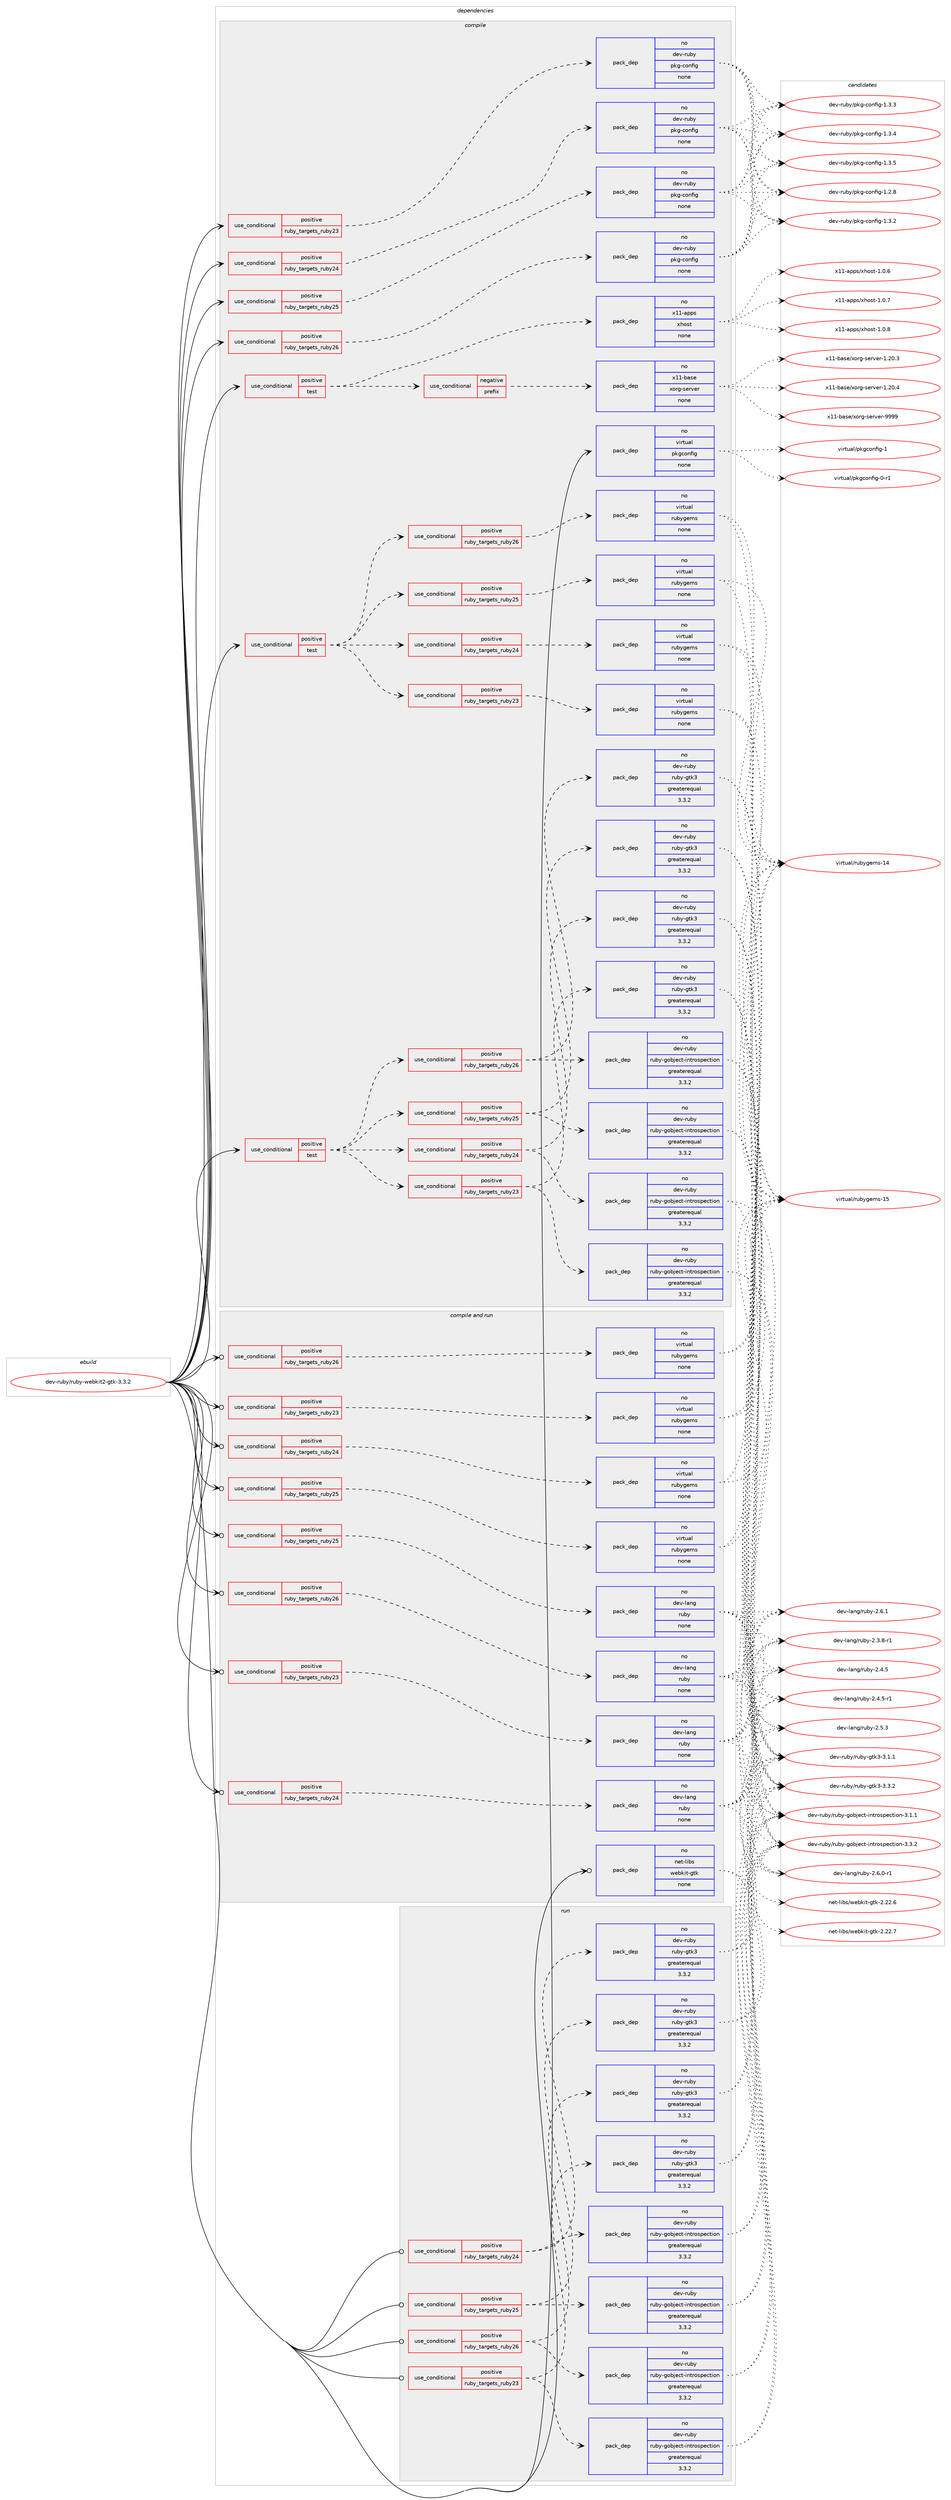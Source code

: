 digraph prolog {

# *************
# Graph options
# *************

newrank=true;
concentrate=true;
compound=true;
graph [rankdir=LR,fontname=Helvetica,fontsize=10,ranksep=1.5];#, ranksep=2.5, nodesep=0.2];
edge  [arrowhead=vee];
node  [fontname=Helvetica,fontsize=10];

# **********
# The ebuild
# **********

subgraph cluster_leftcol {
color=gray;
rank=same;
label=<<i>ebuild</i>>;
id [label="dev-ruby/ruby-webkit2-gtk-3.3.2", color=red, width=4, href="../dev-ruby/ruby-webkit2-gtk-3.3.2.svg"];
}

# ****************
# The dependencies
# ****************

subgraph cluster_midcol {
color=gray;
label=<<i>dependencies</i>>;
subgraph cluster_compile {
fillcolor="#eeeeee";
style=filled;
label=<<i>compile</i>>;
subgraph cond416290 {
dependency1525592 [label=<<TABLE BORDER="0" CELLBORDER="1" CELLSPACING="0" CELLPADDING="4"><TR><TD ROWSPAN="3" CELLPADDING="10">use_conditional</TD></TR><TR><TD>positive</TD></TR><TR><TD>ruby_targets_ruby23</TD></TR></TABLE>>, shape=none, color=red];
subgraph pack1085796 {
dependency1525593 [label=<<TABLE BORDER="0" CELLBORDER="1" CELLSPACING="0" CELLPADDING="4" WIDTH="220"><TR><TD ROWSPAN="6" CELLPADDING="30">pack_dep</TD></TR><TR><TD WIDTH="110">no</TD></TR><TR><TD>dev-ruby</TD></TR><TR><TD>pkg-config</TD></TR><TR><TD>none</TD></TR><TR><TD></TD></TR></TABLE>>, shape=none, color=blue];
}
dependency1525592:e -> dependency1525593:w [weight=20,style="dashed",arrowhead="vee"];
}
id:e -> dependency1525592:w [weight=20,style="solid",arrowhead="vee"];
subgraph cond416291 {
dependency1525594 [label=<<TABLE BORDER="0" CELLBORDER="1" CELLSPACING="0" CELLPADDING="4"><TR><TD ROWSPAN="3" CELLPADDING="10">use_conditional</TD></TR><TR><TD>positive</TD></TR><TR><TD>ruby_targets_ruby24</TD></TR></TABLE>>, shape=none, color=red];
subgraph pack1085797 {
dependency1525595 [label=<<TABLE BORDER="0" CELLBORDER="1" CELLSPACING="0" CELLPADDING="4" WIDTH="220"><TR><TD ROWSPAN="6" CELLPADDING="30">pack_dep</TD></TR><TR><TD WIDTH="110">no</TD></TR><TR><TD>dev-ruby</TD></TR><TR><TD>pkg-config</TD></TR><TR><TD>none</TD></TR><TR><TD></TD></TR></TABLE>>, shape=none, color=blue];
}
dependency1525594:e -> dependency1525595:w [weight=20,style="dashed",arrowhead="vee"];
}
id:e -> dependency1525594:w [weight=20,style="solid",arrowhead="vee"];
subgraph cond416292 {
dependency1525596 [label=<<TABLE BORDER="0" CELLBORDER="1" CELLSPACING="0" CELLPADDING="4"><TR><TD ROWSPAN="3" CELLPADDING="10">use_conditional</TD></TR><TR><TD>positive</TD></TR><TR><TD>ruby_targets_ruby25</TD></TR></TABLE>>, shape=none, color=red];
subgraph pack1085798 {
dependency1525597 [label=<<TABLE BORDER="0" CELLBORDER="1" CELLSPACING="0" CELLPADDING="4" WIDTH="220"><TR><TD ROWSPAN="6" CELLPADDING="30">pack_dep</TD></TR><TR><TD WIDTH="110">no</TD></TR><TR><TD>dev-ruby</TD></TR><TR><TD>pkg-config</TD></TR><TR><TD>none</TD></TR><TR><TD></TD></TR></TABLE>>, shape=none, color=blue];
}
dependency1525596:e -> dependency1525597:w [weight=20,style="dashed",arrowhead="vee"];
}
id:e -> dependency1525596:w [weight=20,style="solid",arrowhead="vee"];
subgraph cond416293 {
dependency1525598 [label=<<TABLE BORDER="0" CELLBORDER="1" CELLSPACING="0" CELLPADDING="4"><TR><TD ROWSPAN="3" CELLPADDING="10">use_conditional</TD></TR><TR><TD>positive</TD></TR><TR><TD>ruby_targets_ruby26</TD></TR></TABLE>>, shape=none, color=red];
subgraph pack1085799 {
dependency1525599 [label=<<TABLE BORDER="0" CELLBORDER="1" CELLSPACING="0" CELLPADDING="4" WIDTH="220"><TR><TD ROWSPAN="6" CELLPADDING="30">pack_dep</TD></TR><TR><TD WIDTH="110">no</TD></TR><TR><TD>dev-ruby</TD></TR><TR><TD>pkg-config</TD></TR><TR><TD>none</TD></TR><TR><TD></TD></TR></TABLE>>, shape=none, color=blue];
}
dependency1525598:e -> dependency1525599:w [weight=20,style="dashed",arrowhead="vee"];
}
id:e -> dependency1525598:w [weight=20,style="solid",arrowhead="vee"];
subgraph cond416294 {
dependency1525600 [label=<<TABLE BORDER="0" CELLBORDER="1" CELLSPACING="0" CELLPADDING="4"><TR><TD ROWSPAN="3" CELLPADDING="10">use_conditional</TD></TR><TR><TD>positive</TD></TR><TR><TD>test</TD></TR></TABLE>>, shape=none, color=red];
subgraph cond416295 {
dependency1525601 [label=<<TABLE BORDER="0" CELLBORDER="1" CELLSPACING="0" CELLPADDING="4"><TR><TD ROWSPAN="3" CELLPADDING="10">use_conditional</TD></TR><TR><TD>negative</TD></TR><TR><TD>prefix</TD></TR></TABLE>>, shape=none, color=red];
subgraph pack1085800 {
dependency1525602 [label=<<TABLE BORDER="0" CELLBORDER="1" CELLSPACING="0" CELLPADDING="4" WIDTH="220"><TR><TD ROWSPAN="6" CELLPADDING="30">pack_dep</TD></TR><TR><TD WIDTH="110">no</TD></TR><TR><TD>x11-base</TD></TR><TR><TD>xorg-server</TD></TR><TR><TD>none</TD></TR><TR><TD></TD></TR></TABLE>>, shape=none, color=blue];
}
dependency1525601:e -> dependency1525602:w [weight=20,style="dashed",arrowhead="vee"];
}
dependency1525600:e -> dependency1525601:w [weight=20,style="dashed",arrowhead="vee"];
subgraph pack1085801 {
dependency1525603 [label=<<TABLE BORDER="0" CELLBORDER="1" CELLSPACING="0" CELLPADDING="4" WIDTH="220"><TR><TD ROWSPAN="6" CELLPADDING="30">pack_dep</TD></TR><TR><TD WIDTH="110">no</TD></TR><TR><TD>x11-apps</TD></TR><TR><TD>xhost</TD></TR><TR><TD>none</TD></TR><TR><TD></TD></TR></TABLE>>, shape=none, color=blue];
}
dependency1525600:e -> dependency1525603:w [weight=20,style="dashed",arrowhead="vee"];
}
id:e -> dependency1525600:w [weight=20,style="solid",arrowhead="vee"];
subgraph cond416296 {
dependency1525604 [label=<<TABLE BORDER="0" CELLBORDER="1" CELLSPACING="0" CELLPADDING="4"><TR><TD ROWSPAN="3" CELLPADDING="10">use_conditional</TD></TR><TR><TD>positive</TD></TR><TR><TD>test</TD></TR></TABLE>>, shape=none, color=red];
subgraph cond416297 {
dependency1525605 [label=<<TABLE BORDER="0" CELLBORDER="1" CELLSPACING="0" CELLPADDING="4"><TR><TD ROWSPAN="3" CELLPADDING="10">use_conditional</TD></TR><TR><TD>positive</TD></TR><TR><TD>ruby_targets_ruby23</TD></TR></TABLE>>, shape=none, color=red];
subgraph pack1085802 {
dependency1525606 [label=<<TABLE BORDER="0" CELLBORDER="1" CELLSPACING="0" CELLPADDING="4" WIDTH="220"><TR><TD ROWSPAN="6" CELLPADDING="30">pack_dep</TD></TR><TR><TD WIDTH="110">no</TD></TR><TR><TD>dev-ruby</TD></TR><TR><TD>ruby-gobject-introspection</TD></TR><TR><TD>greaterequal</TD></TR><TR><TD>3.3.2</TD></TR></TABLE>>, shape=none, color=blue];
}
dependency1525605:e -> dependency1525606:w [weight=20,style="dashed",arrowhead="vee"];
subgraph pack1085803 {
dependency1525607 [label=<<TABLE BORDER="0" CELLBORDER="1" CELLSPACING="0" CELLPADDING="4" WIDTH="220"><TR><TD ROWSPAN="6" CELLPADDING="30">pack_dep</TD></TR><TR><TD WIDTH="110">no</TD></TR><TR><TD>dev-ruby</TD></TR><TR><TD>ruby-gtk3</TD></TR><TR><TD>greaterequal</TD></TR><TR><TD>3.3.2</TD></TR></TABLE>>, shape=none, color=blue];
}
dependency1525605:e -> dependency1525607:w [weight=20,style="dashed",arrowhead="vee"];
}
dependency1525604:e -> dependency1525605:w [weight=20,style="dashed",arrowhead="vee"];
subgraph cond416298 {
dependency1525608 [label=<<TABLE BORDER="0" CELLBORDER="1" CELLSPACING="0" CELLPADDING="4"><TR><TD ROWSPAN="3" CELLPADDING="10">use_conditional</TD></TR><TR><TD>positive</TD></TR><TR><TD>ruby_targets_ruby24</TD></TR></TABLE>>, shape=none, color=red];
subgraph pack1085804 {
dependency1525609 [label=<<TABLE BORDER="0" CELLBORDER="1" CELLSPACING="0" CELLPADDING="4" WIDTH="220"><TR><TD ROWSPAN="6" CELLPADDING="30">pack_dep</TD></TR><TR><TD WIDTH="110">no</TD></TR><TR><TD>dev-ruby</TD></TR><TR><TD>ruby-gobject-introspection</TD></TR><TR><TD>greaterequal</TD></TR><TR><TD>3.3.2</TD></TR></TABLE>>, shape=none, color=blue];
}
dependency1525608:e -> dependency1525609:w [weight=20,style="dashed",arrowhead="vee"];
subgraph pack1085805 {
dependency1525610 [label=<<TABLE BORDER="0" CELLBORDER="1" CELLSPACING="0" CELLPADDING="4" WIDTH="220"><TR><TD ROWSPAN="6" CELLPADDING="30">pack_dep</TD></TR><TR><TD WIDTH="110">no</TD></TR><TR><TD>dev-ruby</TD></TR><TR><TD>ruby-gtk3</TD></TR><TR><TD>greaterequal</TD></TR><TR><TD>3.3.2</TD></TR></TABLE>>, shape=none, color=blue];
}
dependency1525608:e -> dependency1525610:w [weight=20,style="dashed",arrowhead="vee"];
}
dependency1525604:e -> dependency1525608:w [weight=20,style="dashed",arrowhead="vee"];
subgraph cond416299 {
dependency1525611 [label=<<TABLE BORDER="0" CELLBORDER="1" CELLSPACING="0" CELLPADDING="4"><TR><TD ROWSPAN="3" CELLPADDING="10">use_conditional</TD></TR><TR><TD>positive</TD></TR><TR><TD>ruby_targets_ruby25</TD></TR></TABLE>>, shape=none, color=red];
subgraph pack1085806 {
dependency1525612 [label=<<TABLE BORDER="0" CELLBORDER="1" CELLSPACING="0" CELLPADDING="4" WIDTH="220"><TR><TD ROWSPAN="6" CELLPADDING="30">pack_dep</TD></TR><TR><TD WIDTH="110">no</TD></TR><TR><TD>dev-ruby</TD></TR><TR><TD>ruby-gobject-introspection</TD></TR><TR><TD>greaterequal</TD></TR><TR><TD>3.3.2</TD></TR></TABLE>>, shape=none, color=blue];
}
dependency1525611:e -> dependency1525612:w [weight=20,style="dashed",arrowhead="vee"];
subgraph pack1085807 {
dependency1525613 [label=<<TABLE BORDER="0" CELLBORDER="1" CELLSPACING="0" CELLPADDING="4" WIDTH="220"><TR><TD ROWSPAN="6" CELLPADDING="30">pack_dep</TD></TR><TR><TD WIDTH="110">no</TD></TR><TR><TD>dev-ruby</TD></TR><TR><TD>ruby-gtk3</TD></TR><TR><TD>greaterequal</TD></TR><TR><TD>3.3.2</TD></TR></TABLE>>, shape=none, color=blue];
}
dependency1525611:e -> dependency1525613:w [weight=20,style="dashed",arrowhead="vee"];
}
dependency1525604:e -> dependency1525611:w [weight=20,style="dashed",arrowhead="vee"];
subgraph cond416300 {
dependency1525614 [label=<<TABLE BORDER="0" CELLBORDER="1" CELLSPACING="0" CELLPADDING="4"><TR><TD ROWSPAN="3" CELLPADDING="10">use_conditional</TD></TR><TR><TD>positive</TD></TR><TR><TD>ruby_targets_ruby26</TD></TR></TABLE>>, shape=none, color=red];
subgraph pack1085808 {
dependency1525615 [label=<<TABLE BORDER="0" CELLBORDER="1" CELLSPACING="0" CELLPADDING="4" WIDTH="220"><TR><TD ROWSPAN="6" CELLPADDING="30">pack_dep</TD></TR><TR><TD WIDTH="110">no</TD></TR><TR><TD>dev-ruby</TD></TR><TR><TD>ruby-gobject-introspection</TD></TR><TR><TD>greaterequal</TD></TR><TR><TD>3.3.2</TD></TR></TABLE>>, shape=none, color=blue];
}
dependency1525614:e -> dependency1525615:w [weight=20,style="dashed",arrowhead="vee"];
subgraph pack1085809 {
dependency1525616 [label=<<TABLE BORDER="0" CELLBORDER="1" CELLSPACING="0" CELLPADDING="4" WIDTH="220"><TR><TD ROWSPAN="6" CELLPADDING="30">pack_dep</TD></TR><TR><TD WIDTH="110">no</TD></TR><TR><TD>dev-ruby</TD></TR><TR><TD>ruby-gtk3</TD></TR><TR><TD>greaterequal</TD></TR><TR><TD>3.3.2</TD></TR></TABLE>>, shape=none, color=blue];
}
dependency1525614:e -> dependency1525616:w [weight=20,style="dashed",arrowhead="vee"];
}
dependency1525604:e -> dependency1525614:w [weight=20,style="dashed",arrowhead="vee"];
}
id:e -> dependency1525604:w [weight=20,style="solid",arrowhead="vee"];
subgraph cond416301 {
dependency1525617 [label=<<TABLE BORDER="0" CELLBORDER="1" CELLSPACING="0" CELLPADDING="4"><TR><TD ROWSPAN="3" CELLPADDING="10">use_conditional</TD></TR><TR><TD>positive</TD></TR><TR><TD>test</TD></TR></TABLE>>, shape=none, color=red];
subgraph cond416302 {
dependency1525618 [label=<<TABLE BORDER="0" CELLBORDER="1" CELLSPACING="0" CELLPADDING="4"><TR><TD ROWSPAN="3" CELLPADDING="10">use_conditional</TD></TR><TR><TD>positive</TD></TR><TR><TD>ruby_targets_ruby23</TD></TR></TABLE>>, shape=none, color=red];
subgraph pack1085810 {
dependency1525619 [label=<<TABLE BORDER="0" CELLBORDER="1" CELLSPACING="0" CELLPADDING="4" WIDTH="220"><TR><TD ROWSPAN="6" CELLPADDING="30">pack_dep</TD></TR><TR><TD WIDTH="110">no</TD></TR><TR><TD>virtual</TD></TR><TR><TD>rubygems</TD></TR><TR><TD>none</TD></TR><TR><TD></TD></TR></TABLE>>, shape=none, color=blue];
}
dependency1525618:e -> dependency1525619:w [weight=20,style="dashed",arrowhead="vee"];
}
dependency1525617:e -> dependency1525618:w [weight=20,style="dashed",arrowhead="vee"];
subgraph cond416303 {
dependency1525620 [label=<<TABLE BORDER="0" CELLBORDER="1" CELLSPACING="0" CELLPADDING="4"><TR><TD ROWSPAN="3" CELLPADDING="10">use_conditional</TD></TR><TR><TD>positive</TD></TR><TR><TD>ruby_targets_ruby24</TD></TR></TABLE>>, shape=none, color=red];
subgraph pack1085811 {
dependency1525621 [label=<<TABLE BORDER="0" CELLBORDER="1" CELLSPACING="0" CELLPADDING="4" WIDTH="220"><TR><TD ROWSPAN="6" CELLPADDING="30">pack_dep</TD></TR><TR><TD WIDTH="110">no</TD></TR><TR><TD>virtual</TD></TR><TR><TD>rubygems</TD></TR><TR><TD>none</TD></TR><TR><TD></TD></TR></TABLE>>, shape=none, color=blue];
}
dependency1525620:e -> dependency1525621:w [weight=20,style="dashed",arrowhead="vee"];
}
dependency1525617:e -> dependency1525620:w [weight=20,style="dashed",arrowhead="vee"];
subgraph cond416304 {
dependency1525622 [label=<<TABLE BORDER="0" CELLBORDER="1" CELLSPACING="0" CELLPADDING="4"><TR><TD ROWSPAN="3" CELLPADDING="10">use_conditional</TD></TR><TR><TD>positive</TD></TR><TR><TD>ruby_targets_ruby25</TD></TR></TABLE>>, shape=none, color=red];
subgraph pack1085812 {
dependency1525623 [label=<<TABLE BORDER="0" CELLBORDER="1" CELLSPACING="0" CELLPADDING="4" WIDTH="220"><TR><TD ROWSPAN="6" CELLPADDING="30">pack_dep</TD></TR><TR><TD WIDTH="110">no</TD></TR><TR><TD>virtual</TD></TR><TR><TD>rubygems</TD></TR><TR><TD>none</TD></TR><TR><TD></TD></TR></TABLE>>, shape=none, color=blue];
}
dependency1525622:e -> dependency1525623:w [weight=20,style="dashed",arrowhead="vee"];
}
dependency1525617:e -> dependency1525622:w [weight=20,style="dashed",arrowhead="vee"];
subgraph cond416305 {
dependency1525624 [label=<<TABLE BORDER="0" CELLBORDER="1" CELLSPACING="0" CELLPADDING="4"><TR><TD ROWSPAN="3" CELLPADDING="10">use_conditional</TD></TR><TR><TD>positive</TD></TR><TR><TD>ruby_targets_ruby26</TD></TR></TABLE>>, shape=none, color=red];
subgraph pack1085813 {
dependency1525625 [label=<<TABLE BORDER="0" CELLBORDER="1" CELLSPACING="0" CELLPADDING="4" WIDTH="220"><TR><TD ROWSPAN="6" CELLPADDING="30">pack_dep</TD></TR><TR><TD WIDTH="110">no</TD></TR><TR><TD>virtual</TD></TR><TR><TD>rubygems</TD></TR><TR><TD>none</TD></TR><TR><TD></TD></TR></TABLE>>, shape=none, color=blue];
}
dependency1525624:e -> dependency1525625:w [weight=20,style="dashed",arrowhead="vee"];
}
dependency1525617:e -> dependency1525624:w [weight=20,style="dashed",arrowhead="vee"];
}
id:e -> dependency1525617:w [weight=20,style="solid",arrowhead="vee"];
subgraph pack1085814 {
dependency1525626 [label=<<TABLE BORDER="0" CELLBORDER="1" CELLSPACING="0" CELLPADDING="4" WIDTH="220"><TR><TD ROWSPAN="6" CELLPADDING="30">pack_dep</TD></TR><TR><TD WIDTH="110">no</TD></TR><TR><TD>virtual</TD></TR><TR><TD>pkgconfig</TD></TR><TR><TD>none</TD></TR><TR><TD></TD></TR></TABLE>>, shape=none, color=blue];
}
id:e -> dependency1525626:w [weight=20,style="solid",arrowhead="vee"];
}
subgraph cluster_compileandrun {
fillcolor="#eeeeee";
style=filled;
label=<<i>compile and run</i>>;
subgraph cond416306 {
dependency1525627 [label=<<TABLE BORDER="0" CELLBORDER="1" CELLSPACING="0" CELLPADDING="4"><TR><TD ROWSPAN="3" CELLPADDING="10">use_conditional</TD></TR><TR><TD>positive</TD></TR><TR><TD>ruby_targets_ruby23</TD></TR></TABLE>>, shape=none, color=red];
subgraph pack1085815 {
dependency1525628 [label=<<TABLE BORDER="0" CELLBORDER="1" CELLSPACING="0" CELLPADDING="4" WIDTH="220"><TR><TD ROWSPAN="6" CELLPADDING="30">pack_dep</TD></TR><TR><TD WIDTH="110">no</TD></TR><TR><TD>dev-lang</TD></TR><TR><TD>ruby</TD></TR><TR><TD>none</TD></TR><TR><TD></TD></TR></TABLE>>, shape=none, color=blue];
}
dependency1525627:e -> dependency1525628:w [weight=20,style="dashed",arrowhead="vee"];
}
id:e -> dependency1525627:w [weight=20,style="solid",arrowhead="odotvee"];
subgraph cond416307 {
dependency1525629 [label=<<TABLE BORDER="0" CELLBORDER="1" CELLSPACING="0" CELLPADDING="4"><TR><TD ROWSPAN="3" CELLPADDING="10">use_conditional</TD></TR><TR><TD>positive</TD></TR><TR><TD>ruby_targets_ruby23</TD></TR></TABLE>>, shape=none, color=red];
subgraph pack1085816 {
dependency1525630 [label=<<TABLE BORDER="0" CELLBORDER="1" CELLSPACING="0" CELLPADDING="4" WIDTH="220"><TR><TD ROWSPAN="6" CELLPADDING="30">pack_dep</TD></TR><TR><TD WIDTH="110">no</TD></TR><TR><TD>virtual</TD></TR><TR><TD>rubygems</TD></TR><TR><TD>none</TD></TR><TR><TD></TD></TR></TABLE>>, shape=none, color=blue];
}
dependency1525629:e -> dependency1525630:w [weight=20,style="dashed",arrowhead="vee"];
}
id:e -> dependency1525629:w [weight=20,style="solid",arrowhead="odotvee"];
subgraph cond416308 {
dependency1525631 [label=<<TABLE BORDER="0" CELLBORDER="1" CELLSPACING="0" CELLPADDING="4"><TR><TD ROWSPAN="3" CELLPADDING="10">use_conditional</TD></TR><TR><TD>positive</TD></TR><TR><TD>ruby_targets_ruby24</TD></TR></TABLE>>, shape=none, color=red];
subgraph pack1085817 {
dependency1525632 [label=<<TABLE BORDER="0" CELLBORDER="1" CELLSPACING="0" CELLPADDING="4" WIDTH="220"><TR><TD ROWSPAN="6" CELLPADDING="30">pack_dep</TD></TR><TR><TD WIDTH="110">no</TD></TR><TR><TD>dev-lang</TD></TR><TR><TD>ruby</TD></TR><TR><TD>none</TD></TR><TR><TD></TD></TR></TABLE>>, shape=none, color=blue];
}
dependency1525631:e -> dependency1525632:w [weight=20,style="dashed",arrowhead="vee"];
}
id:e -> dependency1525631:w [weight=20,style="solid",arrowhead="odotvee"];
subgraph cond416309 {
dependency1525633 [label=<<TABLE BORDER="0" CELLBORDER="1" CELLSPACING="0" CELLPADDING="4"><TR><TD ROWSPAN="3" CELLPADDING="10">use_conditional</TD></TR><TR><TD>positive</TD></TR><TR><TD>ruby_targets_ruby24</TD></TR></TABLE>>, shape=none, color=red];
subgraph pack1085818 {
dependency1525634 [label=<<TABLE BORDER="0" CELLBORDER="1" CELLSPACING="0" CELLPADDING="4" WIDTH="220"><TR><TD ROWSPAN="6" CELLPADDING="30">pack_dep</TD></TR><TR><TD WIDTH="110">no</TD></TR><TR><TD>virtual</TD></TR><TR><TD>rubygems</TD></TR><TR><TD>none</TD></TR><TR><TD></TD></TR></TABLE>>, shape=none, color=blue];
}
dependency1525633:e -> dependency1525634:w [weight=20,style="dashed",arrowhead="vee"];
}
id:e -> dependency1525633:w [weight=20,style="solid",arrowhead="odotvee"];
subgraph cond416310 {
dependency1525635 [label=<<TABLE BORDER="0" CELLBORDER="1" CELLSPACING="0" CELLPADDING="4"><TR><TD ROWSPAN="3" CELLPADDING="10">use_conditional</TD></TR><TR><TD>positive</TD></TR><TR><TD>ruby_targets_ruby25</TD></TR></TABLE>>, shape=none, color=red];
subgraph pack1085819 {
dependency1525636 [label=<<TABLE BORDER="0" CELLBORDER="1" CELLSPACING="0" CELLPADDING="4" WIDTH="220"><TR><TD ROWSPAN="6" CELLPADDING="30">pack_dep</TD></TR><TR><TD WIDTH="110">no</TD></TR><TR><TD>dev-lang</TD></TR><TR><TD>ruby</TD></TR><TR><TD>none</TD></TR><TR><TD></TD></TR></TABLE>>, shape=none, color=blue];
}
dependency1525635:e -> dependency1525636:w [weight=20,style="dashed",arrowhead="vee"];
}
id:e -> dependency1525635:w [weight=20,style="solid",arrowhead="odotvee"];
subgraph cond416311 {
dependency1525637 [label=<<TABLE BORDER="0" CELLBORDER="1" CELLSPACING="0" CELLPADDING="4"><TR><TD ROWSPAN="3" CELLPADDING="10">use_conditional</TD></TR><TR><TD>positive</TD></TR><TR><TD>ruby_targets_ruby25</TD></TR></TABLE>>, shape=none, color=red];
subgraph pack1085820 {
dependency1525638 [label=<<TABLE BORDER="0" CELLBORDER="1" CELLSPACING="0" CELLPADDING="4" WIDTH="220"><TR><TD ROWSPAN="6" CELLPADDING="30">pack_dep</TD></TR><TR><TD WIDTH="110">no</TD></TR><TR><TD>virtual</TD></TR><TR><TD>rubygems</TD></TR><TR><TD>none</TD></TR><TR><TD></TD></TR></TABLE>>, shape=none, color=blue];
}
dependency1525637:e -> dependency1525638:w [weight=20,style="dashed",arrowhead="vee"];
}
id:e -> dependency1525637:w [weight=20,style="solid",arrowhead="odotvee"];
subgraph cond416312 {
dependency1525639 [label=<<TABLE BORDER="0" CELLBORDER="1" CELLSPACING="0" CELLPADDING="4"><TR><TD ROWSPAN="3" CELLPADDING="10">use_conditional</TD></TR><TR><TD>positive</TD></TR><TR><TD>ruby_targets_ruby26</TD></TR></TABLE>>, shape=none, color=red];
subgraph pack1085821 {
dependency1525640 [label=<<TABLE BORDER="0" CELLBORDER="1" CELLSPACING="0" CELLPADDING="4" WIDTH="220"><TR><TD ROWSPAN="6" CELLPADDING="30">pack_dep</TD></TR><TR><TD WIDTH="110">no</TD></TR><TR><TD>dev-lang</TD></TR><TR><TD>ruby</TD></TR><TR><TD>none</TD></TR><TR><TD></TD></TR></TABLE>>, shape=none, color=blue];
}
dependency1525639:e -> dependency1525640:w [weight=20,style="dashed",arrowhead="vee"];
}
id:e -> dependency1525639:w [weight=20,style="solid",arrowhead="odotvee"];
subgraph cond416313 {
dependency1525641 [label=<<TABLE BORDER="0" CELLBORDER="1" CELLSPACING="0" CELLPADDING="4"><TR><TD ROWSPAN="3" CELLPADDING="10">use_conditional</TD></TR><TR><TD>positive</TD></TR><TR><TD>ruby_targets_ruby26</TD></TR></TABLE>>, shape=none, color=red];
subgraph pack1085822 {
dependency1525642 [label=<<TABLE BORDER="0" CELLBORDER="1" CELLSPACING="0" CELLPADDING="4" WIDTH="220"><TR><TD ROWSPAN="6" CELLPADDING="30">pack_dep</TD></TR><TR><TD WIDTH="110">no</TD></TR><TR><TD>virtual</TD></TR><TR><TD>rubygems</TD></TR><TR><TD>none</TD></TR><TR><TD></TD></TR></TABLE>>, shape=none, color=blue];
}
dependency1525641:e -> dependency1525642:w [weight=20,style="dashed",arrowhead="vee"];
}
id:e -> dependency1525641:w [weight=20,style="solid",arrowhead="odotvee"];
subgraph pack1085823 {
dependency1525643 [label=<<TABLE BORDER="0" CELLBORDER="1" CELLSPACING="0" CELLPADDING="4" WIDTH="220"><TR><TD ROWSPAN="6" CELLPADDING="30">pack_dep</TD></TR><TR><TD WIDTH="110">no</TD></TR><TR><TD>net-libs</TD></TR><TR><TD>webkit-gtk</TD></TR><TR><TD>none</TD></TR><TR><TD></TD></TR></TABLE>>, shape=none, color=blue];
}
id:e -> dependency1525643:w [weight=20,style="solid",arrowhead="odotvee"];
}
subgraph cluster_run {
fillcolor="#eeeeee";
style=filled;
label=<<i>run</i>>;
subgraph cond416314 {
dependency1525644 [label=<<TABLE BORDER="0" CELLBORDER="1" CELLSPACING="0" CELLPADDING="4"><TR><TD ROWSPAN="3" CELLPADDING="10">use_conditional</TD></TR><TR><TD>positive</TD></TR><TR><TD>ruby_targets_ruby23</TD></TR></TABLE>>, shape=none, color=red];
subgraph pack1085824 {
dependency1525645 [label=<<TABLE BORDER="0" CELLBORDER="1" CELLSPACING="0" CELLPADDING="4" WIDTH="220"><TR><TD ROWSPAN="6" CELLPADDING="30">pack_dep</TD></TR><TR><TD WIDTH="110">no</TD></TR><TR><TD>dev-ruby</TD></TR><TR><TD>ruby-gobject-introspection</TD></TR><TR><TD>greaterequal</TD></TR><TR><TD>3.3.2</TD></TR></TABLE>>, shape=none, color=blue];
}
dependency1525644:e -> dependency1525645:w [weight=20,style="dashed",arrowhead="vee"];
subgraph pack1085825 {
dependency1525646 [label=<<TABLE BORDER="0" CELLBORDER="1" CELLSPACING="0" CELLPADDING="4" WIDTH="220"><TR><TD ROWSPAN="6" CELLPADDING="30">pack_dep</TD></TR><TR><TD WIDTH="110">no</TD></TR><TR><TD>dev-ruby</TD></TR><TR><TD>ruby-gtk3</TD></TR><TR><TD>greaterequal</TD></TR><TR><TD>3.3.2</TD></TR></TABLE>>, shape=none, color=blue];
}
dependency1525644:e -> dependency1525646:w [weight=20,style="dashed",arrowhead="vee"];
}
id:e -> dependency1525644:w [weight=20,style="solid",arrowhead="odot"];
subgraph cond416315 {
dependency1525647 [label=<<TABLE BORDER="0" CELLBORDER="1" CELLSPACING="0" CELLPADDING="4"><TR><TD ROWSPAN="3" CELLPADDING="10">use_conditional</TD></TR><TR><TD>positive</TD></TR><TR><TD>ruby_targets_ruby24</TD></TR></TABLE>>, shape=none, color=red];
subgraph pack1085826 {
dependency1525648 [label=<<TABLE BORDER="0" CELLBORDER="1" CELLSPACING="0" CELLPADDING="4" WIDTH="220"><TR><TD ROWSPAN="6" CELLPADDING="30">pack_dep</TD></TR><TR><TD WIDTH="110">no</TD></TR><TR><TD>dev-ruby</TD></TR><TR><TD>ruby-gobject-introspection</TD></TR><TR><TD>greaterequal</TD></TR><TR><TD>3.3.2</TD></TR></TABLE>>, shape=none, color=blue];
}
dependency1525647:e -> dependency1525648:w [weight=20,style="dashed",arrowhead="vee"];
subgraph pack1085827 {
dependency1525649 [label=<<TABLE BORDER="0" CELLBORDER="1" CELLSPACING="0" CELLPADDING="4" WIDTH="220"><TR><TD ROWSPAN="6" CELLPADDING="30">pack_dep</TD></TR><TR><TD WIDTH="110">no</TD></TR><TR><TD>dev-ruby</TD></TR><TR><TD>ruby-gtk3</TD></TR><TR><TD>greaterequal</TD></TR><TR><TD>3.3.2</TD></TR></TABLE>>, shape=none, color=blue];
}
dependency1525647:e -> dependency1525649:w [weight=20,style="dashed",arrowhead="vee"];
}
id:e -> dependency1525647:w [weight=20,style="solid",arrowhead="odot"];
subgraph cond416316 {
dependency1525650 [label=<<TABLE BORDER="0" CELLBORDER="1" CELLSPACING="0" CELLPADDING="4"><TR><TD ROWSPAN="3" CELLPADDING="10">use_conditional</TD></TR><TR><TD>positive</TD></TR><TR><TD>ruby_targets_ruby25</TD></TR></TABLE>>, shape=none, color=red];
subgraph pack1085828 {
dependency1525651 [label=<<TABLE BORDER="0" CELLBORDER="1" CELLSPACING="0" CELLPADDING="4" WIDTH="220"><TR><TD ROWSPAN="6" CELLPADDING="30">pack_dep</TD></TR><TR><TD WIDTH="110">no</TD></TR><TR><TD>dev-ruby</TD></TR><TR><TD>ruby-gobject-introspection</TD></TR><TR><TD>greaterequal</TD></TR><TR><TD>3.3.2</TD></TR></TABLE>>, shape=none, color=blue];
}
dependency1525650:e -> dependency1525651:w [weight=20,style="dashed",arrowhead="vee"];
subgraph pack1085829 {
dependency1525652 [label=<<TABLE BORDER="0" CELLBORDER="1" CELLSPACING="0" CELLPADDING="4" WIDTH="220"><TR><TD ROWSPAN="6" CELLPADDING="30">pack_dep</TD></TR><TR><TD WIDTH="110">no</TD></TR><TR><TD>dev-ruby</TD></TR><TR><TD>ruby-gtk3</TD></TR><TR><TD>greaterequal</TD></TR><TR><TD>3.3.2</TD></TR></TABLE>>, shape=none, color=blue];
}
dependency1525650:e -> dependency1525652:w [weight=20,style="dashed",arrowhead="vee"];
}
id:e -> dependency1525650:w [weight=20,style="solid",arrowhead="odot"];
subgraph cond416317 {
dependency1525653 [label=<<TABLE BORDER="0" CELLBORDER="1" CELLSPACING="0" CELLPADDING="4"><TR><TD ROWSPAN="3" CELLPADDING="10">use_conditional</TD></TR><TR><TD>positive</TD></TR><TR><TD>ruby_targets_ruby26</TD></TR></TABLE>>, shape=none, color=red];
subgraph pack1085830 {
dependency1525654 [label=<<TABLE BORDER="0" CELLBORDER="1" CELLSPACING="0" CELLPADDING="4" WIDTH="220"><TR><TD ROWSPAN="6" CELLPADDING="30">pack_dep</TD></TR><TR><TD WIDTH="110">no</TD></TR><TR><TD>dev-ruby</TD></TR><TR><TD>ruby-gobject-introspection</TD></TR><TR><TD>greaterequal</TD></TR><TR><TD>3.3.2</TD></TR></TABLE>>, shape=none, color=blue];
}
dependency1525653:e -> dependency1525654:w [weight=20,style="dashed",arrowhead="vee"];
subgraph pack1085831 {
dependency1525655 [label=<<TABLE BORDER="0" CELLBORDER="1" CELLSPACING="0" CELLPADDING="4" WIDTH="220"><TR><TD ROWSPAN="6" CELLPADDING="30">pack_dep</TD></TR><TR><TD WIDTH="110">no</TD></TR><TR><TD>dev-ruby</TD></TR><TR><TD>ruby-gtk3</TD></TR><TR><TD>greaterequal</TD></TR><TR><TD>3.3.2</TD></TR></TABLE>>, shape=none, color=blue];
}
dependency1525653:e -> dependency1525655:w [weight=20,style="dashed",arrowhead="vee"];
}
id:e -> dependency1525653:w [weight=20,style="solid",arrowhead="odot"];
}
}

# **************
# The candidates
# **************

subgraph cluster_choices {
rank=same;
color=gray;
label=<<i>candidates</i>>;

subgraph choice1085796 {
color=black;
nodesep=1;
choice1001011184511411798121471121071034599111110102105103454946504656 [label="dev-ruby/pkg-config-1.2.8", color=red, width=4,href="../dev-ruby/pkg-config-1.2.8.svg"];
choice1001011184511411798121471121071034599111110102105103454946514650 [label="dev-ruby/pkg-config-1.3.2", color=red, width=4,href="../dev-ruby/pkg-config-1.3.2.svg"];
choice1001011184511411798121471121071034599111110102105103454946514651 [label="dev-ruby/pkg-config-1.3.3", color=red, width=4,href="../dev-ruby/pkg-config-1.3.3.svg"];
choice1001011184511411798121471121071034599111110102105103454946514652 [label="dev-ruby/pkg-config-1.3.4", color=red, width=4,href="../dev-ruby/pkg-config-1.3.4.svg"];
choice1001011184511411798121471121071034599111110102105103454946514653 [label="dev-ruby/pkg-config-1.3.5", color=red, width=4,href="../dev-ruby/pkg-config-1.3.5.svg"];
dependency1525593:e -> choice1001011184511411798121471121071034599111110102105103454946504656:w [style=dotted,weight="100"];
dependency1525593:e -> choice1001011184511411798121471121071034599111110102105103454946514650:w [style=dotted,weight="100"];
dependency1525593:e -> choice1001011184511411798121471121071034599111110102105103454946514651:w [style=dotted,weight="100"];
dependency1525593:e -> choice1001011184511411798121471121071034599111110102105103454946514652:w [style=dotted,weight="100"];
dependency1525593:e -> choice1001011184511411798121471121071034599111110102105103454946514653:w [style=dotted,weight="100"];
}
subgraph choice1085797 {
color=black;
nodesep=1;
choice1001011184511411798121471121071034599111110102105103454946504656 [label="dev-ruby/pkg-config-1.2.8", color=red, width=4,href="../dev-ruby/pkg-config-1.2.8.svg"];
choice1001011184511411798121471121071034599111110102105103454946514650 [label="dev-ruby/pkg-config-1.3.2", color=red, width=4,href="../dev-ruby/pkg-config-1.3.2.svg"];
choice1001011184511411798121471121071034599111110102105103454946514651 [label="dev-ruby/pkg-config-1.3.3", color=red, width=4,href="../dev-ruby/pkg-config-1.3.3.svg"];
choice1001011184511411798121471121071034599111110102105103454946514652 [label="dev-ruby/pkg-config-1.3.4", color=red, width=4,href="../dev-ruby/pkg-config-1.3.4.svg"];
choice1001011184511411798121471121071034599111110102105103454946514653 [label="dev-ruby/pkg-config-1.3.5", color=red, width=4,href="../dev-ruby/pkg-config-1.3.5.svg"];
dependency1525595:e -> choice1001011184511411798121471121071034599111110102105103454946504656:w [style=dotted,weight="100"];
dependency1525595:e -> choice1001011184511411798121471121071034599111110102105103454946514650:w [style=dotted,weight="100"];
dependency1525595:e -> choice1001011184511411798121471121071034599111110102105103454946514651:w [style=dotted,weight="100"];
dependency1525595:e -> choice1001011184511411798121471121071034599111110102105103454946514652:w [style=dotted,weight="100"];
dependency1525595:e -> choice1001011184511411798121471121071034599111110102105103454946514653:w [style=dotted,weight="100"];
}
subgraph choice1085798 {
color=black;
nodesep=1;
choice1001011184511411798121471121071034599111110102105103454946504656 [label="dev-ruby/pkg-config-1.2.8", color=red, width=4,href="../dev-ruby/pkg-config-1.2.8.svg"];
choice1001011184511411798121471121071034599111110102105103454946514650 [label="dev-ruby/pkg-config-1.3.2", color=red, width=4,href="../dev-ruby/pkg-config-1.3.2.svg"];
choice1001011184511411798121471121071034599111110102105103454946514651 [label="dev-ruby/pkg-config-1.3.3", color=red, width=4,href="../dev-ruby/pkg-config-1.3.3.svg"];
choice1001011184511411798121471121071034599111110102105103454946514652 [label="dev-ruby/pkg-config-1.3.4", color=red, width=4,href="../dev-ruby/pkg-config-1.3.4.svg"];
choice1001011184511411798121471121071034599111110102105103454946514653 [label="dev-ruby/pkg-config-1.3.5", color=red, width=4,href="../dev-ruby/pkg-config-1.3.5.svg"];
dependency1525597:e -> choice1001011184511411798121471121071034599111110102105103454946504656:w [style=dotted,weight="100"];
dependency1525597:e -> choice1001011184511411798121471121071034599111110102105103454946514650:w [style=dotted,weight="100"];
dependency1525597:e -> choice1001011184511411798121471121071034599111110102105103454946514651:w [style=dotted,weight="100"];
dependency1525597:e -> choice1001011184511411798121471121071034599111110102105103454946514652:w [style=dotted,weight="100"];
dependency1525597:e -> choice1001011184511411798121471121071034599111110102105103454946514653:w [style=dotted,weight="100"];
}
subgraph choice1085799 {
color=black;
nodesep=1;
choice1001011184511411798121471121071034599111110102105103454946504656 [label="dev-ruby/pkg-config-1.2.8", color=red, width=4,href="../dev-ruby/pkg-config-1.2.8.svg"];
choice1001011184511411798121471121071034599111110102105103454946514650 [label="dev-ruby/pkg-config-1.3.2", color=red, width=4,href="../dev-ruby/pkg-config-1.3.2.svg"];
choice1001011184511411798121471121071034599111110102105103454946514651 [label="dev-ruby/pkg-config-1.3.3", color=red, width=4,href="../dev-ruby/pkg-config-1.3.3.svg"];
choice1001011184511411798121471121071034599111110102105103454946514652 [label="dev-ruby/pkg-config-1.3.4", color=red, width=4,href="../dev-ruby/pkg-config-1.3.4.svg"];
choice1001011184511411798121471121071034599111110102105103454946514653 [label="dev-ruby/pkg-config-1.3.5", color=red, width=4,href="../dev-ruby/pkg-config-1.3.5.svg"];
dependency1525599:e -> choice1001011184511411798121471121071034599111110102105103454946504656:w [style=dotted,weight="100"];
dependency1525599:e -> choice1001011184511411798121471121071034599111110102105103454946514650:w [style=dotted,weight="100"];
dependency1525599:e -> choice1001011184511411798121471121071034599111110102105103454946514651:w [style=dotted,weight="100"];
dependency1525599:e -> choice1001011184511411798121471121071034599111110102105103454946514652:w [style=dotted,weight="100"];
dependency1525599:e -> choice1001011184511411798121471121071034599111110102105103454946514653:w [style=dotted,weight="100"];
}
subgraph choice1085800 {
color=black;
nodesep=1;
choice1204949459897115101471201111141034511510111411810111445494650484651 [label="x11-base/xorg-server-1.20.3", color=red, width=4,href="../x11-base/xorg-server-1.20.3.svg"];
choice1204949459897115101471201111141034511510111411810111445494650484652 [label="x11-base/xorg-server-1.20.4", color=red, width=4,href="../x11-base/xorg-server-1.20.4.svg"];
choice120494945989711510147120111114103451151011141181011144557575757 [label="x11-base/xorg-server-9999", color=red, width=4,href="../x11-base/xorg-server-9999.svg"];
dependency1525602:e -> choice1204949459897115101471201111141034511510111411810111445494650484651:w [style=dotted,weight="100"];
dependency1525602:e -> choice1204949459897115101471201111141034511510111411810111445494650484652:w [style=dotted,weight="100"];
dependency1525602:e -> choice120494945989711510147120111114103451151011141181011144557575757:w [style=dotted,weight="100"];
}
subgraph choice1085801 {
color=black;
nodesep=1;
choice1204949459711211211547120104111115116454946484654 [label="x11-apps/xhost-1.0.6", color=red, width=4,href="../x11-apps/xhost-1.0.6.svg"];
choice1204949459711211211547120104111115116454946484655 [label="x11-apps/xhost-1.0.7", color=red, width=4,href="../x11-apps/xhost-1.0.7.svg"];
choice1204949459711211211547120104111115116454946484656 [label="x11-apps/xhost-1.0.8", color=red, width=4,href="../x11-apps/xhost-1.0.8.svg"];
dependency1525603:e -> choice1204949459711211211547120104111115116454946484654:w [style=dotted,weight="100"];
dependency1525603:e -> choice1204949459711211211547120104111115116454946484655:w [style=dotted,weight="100"];
dependency1525603:e -> choice1204949459711211211547120104111115116454946484656:w [style=dotted,weight="100"];
}
subgraph choice1085802 {
color=black;
nodesep=1;
choice100101118451141179812147114117981214510311198106101991164510511011611411111511210199116105111110455146494649 [label="dev-ruby/ruby-gobject-introspection-3.1.1", color=red, width=4,href="../dev-ruby/ruby-gobject-introspection-3.1.1.svg"];
choice100101118451141179812147114117981214510311198106101991164510511011611411111511210199116105111110455146514650 [label="dev-ruby/ruby-gobject-introspection-3.3.2", color=red, width=4,href="../dev-ruby/ruby-gobject-introspection-3.3.2.svg"];
dependency1525606:e -> choice100101118451141179812147114117981214510311198106101991164510511011611411111511210199116105111110455146494649:w [style=dotted,weight="100"];
dependency1525606:e -> choice100101118451141179812147114117981214510311198106101991164510511011611411111511210199116105111110455146514650:w [style=dotted,weight="100"];
}
subgraph choice1085803 {
color=black;
nodesep=1;
choice100101118451141179812147114117981214510311610751455146494649 [label="dev-ruby/ruby-gtk3-3.1.1", color=red, width=4,href="../dev-ruby/ruby-gtk3-3.1.1.svg"];
choice100101118451141179812147114117981214510311610751455146514650 [label="dev-ruby/ruby-gtk3-3.3.2", color=red, width=4,href="../dev-ruby/ruby-gtk3-3.3.2.svg"];
dependency1525607:e -> choice100101118451141179812147114117981214510311610751455146494649:w [style=dotted,weight="100"];
dependency1525607:e -> choice100101118451141179812147114117981214510311610751455146514650:w [style=dotted,weight="100"];
}
subgraph choice1085804 {
color=black;
nodesep=1;
choice100101118451141179812147114117981214510311198106101991164510511011611411111511210199116105111110455146494649 [label="dev-ruby/ruby-gobject-introspection-3.1.1", color=red, width=4,href="../dev-ruby/ruby-gobject-introspection-3.1.1.svg"];
choice100101118451141179812147114117981214510311198106101991164510511011611411111511210199116105111110455146514650 [label="dev-ruby/ruby-gobject-introspection-3.3.2", color=red, width=4,href="../dev-ruby/ruby-gobject-introspection-3.3.2.svg"];
dependency1525609:e -> choice100101118451141179812147114117981214510311198106101991164510511011611411111511210199116105111110455146494649:w [style=dotted,weight="100"];
dependency1525609:e -> choice100101118451141179812147114117981214510311198106101991164510511011611411111511210199116105111110455146514650:w [style=dotted,weight="100"];
}
subgraph choice1085805 {
color=black;
nodesep=1;
choice100101118451141179812147114117981214510311610751455146494649 [label="dev-ruby/ruby-gtk3-3.1.1", color=red, width=4,href="../dev-ruby/ruby-gtk3-3.1.1.svg"];
choice100101118451141179812147114117981214510311610751455146514650 [label="dev-ruby/ruby-gtk3-3.3.2", color=red, width=4,href="../dev-ruby/ruby-gtk3-3.3.2.svg"];
dependency1525610:e -> choice100101118451141179812147114117981214510311610751455146494649:w [style=dotted,weight="100"];
dependency1525610:e -> choice100101118451141179812147114117981214510311610751455146514650:w [style=dotted,weight="100"];
}
subgraph choice1085806 {
color=black;
nodesep=1;
choice100101118451141179812147114117981214510311198106101991164510511011611411111511210199116105111110455146494649 [label="dev-ruby/ruby-gobject-introspection-3.1.1", color=red, width=4,href="../dev-ruby/ruby-gobject-introspection-3.1.1.svg"];
choice100101118451141179812147114117981214510311198106101991164510511011611411111511210199116105111110455146514650 [label="dev-ruby/ruby-gobject-introspection-3.3.2", color=red, width=4,href="../dev-ruby/ruby-gobject-introspection-3.3.2.svg"];
dependency1525612:e -> choice100101118451141179812147114117981214510311198106101991164510511011611411111511210199116105111110455146494649:w [style=dotted,weight="100"];
dependency1525612:e -> choice100101118451141179812147114117981214510311198106101991164510511011611411111511210199116105111110455146514650:w [style=dotted,weight="100"];
}
subgraph choice1085807 {
color=black;
nodesep=1;
choice100101118451141179812147114117981214510311610751455146494649 [label="dev-ruby/ruby-gtk3-3.1.1", color=red, width=4,href="../dev-ruby/ruby-gtk3-3.1.1.svg"];
choice100101118451141179812147114117981214510311610751455146514650 [label="dev-ruby/ruby-gtk3-3.3.2", color=red, width=4,href="../dev-ruby/ruby-gtk3-3.3.2.svg"];
dependency1525613:e -> choice100101118451141179812147114117981214510311610751455146494649:w [style=dotted,weight="100"];
dependency1525613:e -> choice100101118451141179812147114117981214510311610751455146514650:w [style=dotted,weight="100"];
}
subgraph choice1085808 {
color=black;
nodesep=1;
choice100101118451141179812147114117981214510311198106101991164510511011611411111511210199116105111110455146494649 [label="dev-ruby/ruby-gobject-introspection-3.1.1", color=red, width=4,href="../dev-ruby/ruby-gobject-introspection-3.1.1.svg"];
choice100101118451141179812147114117981214510311198106101991164510511011611411111511210199116105111110455146514650 [label="dev-ruby/ruby-gobject-introspection-3.3.2", color=red, width=4,href="../dev-ruby/ruby-gobject-introspection-3.3.2.svg"];
dependency1525615:e -> choice100101118451141179812147114117981214510311198106101991164510511011611411111511210199116105111110455146494649:w [style=dotted,weight="100"];
dependency1525615:e -> choice100101118451141179812147114117981214510311198106101991164510511011611411111511210199116105111110455146514650:w [style=dotted,weight="100"];
}
subgraph choice1085809 {
color=black;
nodesep=1;
choice100101118451141179812147114117981214510311610751455146494649 [label="dev-ruby/ruby-gtk3-3.1.1", color=red, width=4,href="../dev-ruby/ruby-gtk3-3.1.1.svg"];
choice100101118451141179812147114117981214510311610751455146514650 [label="dev-ruby/ruby-gtk3-3.3.2", color=red, width=4,href="../dev-ruby/ruby-gtk3-3.3.2.svg"];
dependency1525616:e -> choice100101118451141179812147114117981214510311610751455146494649:w [style=dotted,weight="100"];
dependency1525616:e -> choice100101118451141179812147114117981214510311610751455146514650:w [style=dotted,weight="100"];
}
subgraph choice1085810 {
color=black;
nodesep=1;
choice118105114116117971084711411798121103101109115454952 [label="virtual/rubygems-14", color=red, width=4,href="../virtual/rubygems-14.svg"];
choice118105114116117971084711411798121103101109115454953 [label="virtual/rubygems-15", color=red, width=4,href="../virtual/rubygems-15.svg"];
dependency1525619:e -> choice118105114116117971084711411798121103101109115454952:w [style=dotted,weight="100"];
dependency1525619:e -> choice118105114116117971084711411798121103101109115454953:w [style=dotted,weight="100"];
}
subgraph choice1085811 {
color=black;
nodesep=1;
choice118105114116117971084711411798121103101109115454952 [label="virtual/rubygems-14", color=red, width=4,href="../virtual/rubygems-14.svg"];
choice118105114116117971084711411798121103101109115454953 [label="virtual/rubygems-15", color=red, width=4,href="../virtual/rubygems-15.svg"];
dependency1525621:e -> choice118105114116117971084711411798121103101109115454952:w [style=dotted,weight="100"];
dependency1525621:e -> choice118105114116117971084711411798121103101109115454953:w [style=dotted,weight="100"];
}
subgraph choice1085812 {
color=black;
nodesep=1;
choice118105114116117971084711411798121103101109115454952 [label="virtual/rubygems-14", color=red, width=4,href="../virtual/rubygems-14.svg"];
choice118105114116117971084711411798121103101109115454953 [label="virtual/rubygems-15", color=red, width=4,href="../virtual/rubygems-15.svg"];
dependency1525623:e -> choice118105114116117971084711411798121103101109115454952:w [style=dotted,weight="100"];
dependency1525623:e -> choice118105114116117971084711411798121103101109115454953:w [style=dotted,weight="100"];
}
subgraph choice1085813 {
color=black;
nodesep=1;
choice118105114116117971084711411798121103101109115454952 [label="virtual/rubygems-14", color=red, width=4,href="../virtual/rubygems-14.svg"];
choice118105114116117971084711411798121103101109115454953 [label="virtual/rubygems-15", color=red, width=4,href="../virtual/rubygems-15.svg"];
dependency1525625:e -> choice118105114116117971084711411798121103101109115454952:w [style=dotted,weight="100"];
dependency1525625:e -> choice118105114116117971084711411798121103101109115454953:w [style=dotted,weight="100"];
}
subgraph choice1085814 {
color=black;
nodesep=1;
choice11810511411611797108471121071039911111010210510345484511449 [label="virtual/pkgconfig-0-r1", color=red, width=4,href="../virtual/pkgconfig-0-r1.svg"];
choice1181051141161179710847112107103991111101021051034549 [label="virtual/pkgconfig-1", color=red, width=4,href="../virtual/pkgconfig-1.svg"];
dependency1525626:e -> choice11810511411611797108471121071039911111010210510345484511449:w [style=dotted,weight="100"];
dependency1525626:e -> choice1181051141161179710847112107103991111101021051034549:w [style=dotted,weight="100"];
}
subgraph choice1085815 {
color=black;
nodesep=1;
choice100101118451089711010347114117981214550465146564511449 [label="dev-lang/ruby-2.3.8-r1", color=red, width=4,href="../dev-lang/ruby-2.3.8-r1.svg"];
choice10010111845108971101034711411798121455046524653 [label="dev-lang/ruby-2.4.5", color=red, width=4,href="../dev-lang/ruby-2.4.5.svg"];
choice100101118451089711010347114117981214550465246534511449 [label="dev-lang/ruby-2.4.5-r1", color=red, width=4,href="../dev-lang/ruby-2.4.5-r1.svg"];
choice10010111845108971101034711411798121455046534651 [label="dev-lang/ruby-2.5.3", color=red, width=4,href="../dev-lang/ruby-2.5.3.svg"];
choice100101118451089711010347114117981214550465446484511449 [label="dev-lang/ruby-2.6.0-r1", color=red, width=4,href="../dev-lang/ruby-2.6.0-r1.svg"];
choice10010111845108971101034711411798121455046544649 [label="dev-lang/ruby-2.6.1", color=red, width=4,href="../dev-lang/ruby-2.6.1.svg"];
dependency1525628:e -> choice100101118451089711010347114117981214550465146564511449:w [style=dotted,weight="100"];
dependency1525628:e -> choice10010111845108971101034711411798121455046524653:w [style=dotted,weight="100"];
dependency1525628:e -> choice100101118451089711010347114117981214550465246534511449:w [style=dotted,weight="100"];
dependency1525628:e -> choice10010111845108971101034711411798121455046534651:w [style=dotted,weight="100"];
dependency1525628:e -> choice100101118451089711010347114117981214550465446484511449:w [style=dotted,weight="100"];
dependency1525628:e -> choice10010111845108971101034711411798121455046544649:w [style=dotted,weight="100"];
}
subgraph choice1085816 {
color=black;
nodesep=1;
choice118105114116117971084711411798121103101109115454952 [label="virtual/rubygems-14", color=red, width=4,href="../virtual/rubygems-14.svg"];
choice118105114116117971084711411798121103101109115454953 [label="virtual/rubygems-15", color=red, width=4,href="../virtual/rubygems-15.svg"];
dependency1525630:e -> choice118105114116117971084711411798121103101109115454952:w [style=dotted,weight="100"];
dependency1525630:e -> choice118105114116117971084711411798121103101109115454953:w [style=dotted,weight="100"];
}
subgraph choice1085817 {
color=black;
nodesep=1;
choice100101118451089711010347114117981214550465146564511449 [label="dev-lang/ruby-2.3.8-r1", color=red, width=4,href="../dev-lang/ruby-2.3.8-r1.svg"];
choice10010111845108971101034711411798121455046524653 [label="dev-lang/ruby-2.4.5", color=red, width=4,href="../dev-lang/ruby-2.4.5.svg"];
choice100101118451089711010347114117981214550465246534511449 [label="dev-lang/ruby-2.4.5-r1", color=red, width=4,href="../dev-lang/ruby-2.4.5-r1.svg"];
choice10010111845108971101034711411798121455046534651 [label="dev-lang/ruby-2.5.3", color=red, width=4,href="../dev-lang/ruby-2.5.3.svg"];
choice100101118451089711010347114117981214550465446484511449 [label="dev-lang/ruby-2.6.0-r1", color=red, width=4,href="../dev-lang/ruby-2.6.0-r1.svg"];
choice10010111845108971101034711411798121455046544649 [label="dev-lang/ruby-2.6.1", color=red, width=4,href="../dev-lang/ruby-2.6.1.svg"];
dependency1525632:e -> choice100101118451089711010347114117981214550465146564511449:w [style=dotted,weight="100"];
dependency1525632:e -> choice10010111845108971101034711411798121455046524653:w [style=dotted,weight="100"];
dependency1525632:e -> choice100101118451089711010347114117981214550465246534511449:w [style=dotted,weight="100"];
dependency1525632:e -> choice10010111845108971101034711411798121455046534651:w [style=dotted,weight="100"];
dependency1525632:e -> choice100101118451089711010347114117981214550465446484511449:w [style=dotted,weight="100"];
dependency1525632:e -> choice10010111845108971101034711411798121455046544649:w [style=dotted,weight="100"];
}
subgraph choice1085818 {
color=black;
nodesep=1;
choice118105114116117971084711411798121103101109115454952 [label="virtual/rubygems-14", color=red, width=4,href="../virtual/rubygems-14.svg"];
choice118105114116117971084711411798121103101109115454953 [label="virtual/rubygems-15", color=red, width=4,href="../virtual/rubygems-15.svg"];
dependency1525634:e -> choice118105114116117971084711411798121103101109115454952:w [style=dotted,weight="100"];
dependency1525634:e -> choice118105114116117971084711411798121103101109115454953:w [style=dotted,weight="100"];
}
subgraph choice1085819 {
color=black;
nodesep=1;
choice100101118451089711010347114117981214550465146564511449 [label="dev-lang/ruby-2.3.8-r1", color=red, width=4,href="../dev-lang/ruby-2.3.8-r1.svg"];
choice10010111845108971101034711411798121455046524653 [label="dev-lang/ruby-2.4.5", color=red, width=4,href="../dev-lang/ruby-2.4.5.svg"];
choice100101118451089711010347114117981214550465246534511449 [label="dev-lang/ruby-2.4.5-r1", color=red, width=4,href="../dev-lang/ruby-2.4.5-r1.svg"];
choice10010111845108971101034711411798121455046534651 [label="dev-lang/ruby-2.5.3", color=red, width=4,href="../dev-lang/ruby-2.5.3.svg"];
choice100101118451089711010347114117981214550465446484511449 [label="dev-lang/ruby-2.6.0-r1", color=red, width=4,href="../dev-lang/ruby-2.6.0-r1.svg"];
choice10010111845108971101034711411798121455046544649 [label="dev-lang/ruby-2.6.1", color=red, width=4,href="../dev-lang/ruby-2.6.1.svg"];
dependency1525636:e -> choice100101118451089711010347114117981214550465146564511449:w [style=dotted,weight="100"];
dependency1525636:e -> choice10010111845108971101034711411798121455046524653:w [style=dotted,weight="100"];
dependency1525636:e -> choice100101118451089711010347114117981214550465246534511449:w [style=dotted,weight="100"];
dependency1525636:e -> choice10010111845108971101034711411798121455046534651:w [style=dotted,weight="100"];
dependency1525636:e -> choice100101118451089711010347114117981214550465446484511449:w [style=dotted,weight="100"];
dependency1525636:e -> choice10010111845108971101034711411798121455046544649:w [style=dotted,weight="100"];
}
subgraph choice1085820 {
color=black;
nodesep=1;
choice118105114116117971084711411798121103101109115454952 [label="virtual/rubygems-14", color=red, width=4,href="../virtual/rubygems-14.svg"];
choice118105114116117971084711411798121103101109115454953 [label="virtual/rubygems-15", color=red, width=4,href="../virtual/rubygems-15.svg"];
dependency1525638:e -> choice118105114116117971084711411798121103101109115454952:w [style=dotted,weight="100"];
dependency1525638:e -> choice118105114116117971084711411798121103101109115454953:w [style=dotted,weight="100"];
}
subgraph choice1085821 {
color=black;
nodesep=1;
choice100101118451089711010347114117981214550465146564511449 [label="dev-lang/ruby-2.3.8-r1", color=red, width=4,href="../dev-lang/ruby-2.3.8-r1.svg"];
choice10010111845108971101034711411798121455046524653 [label="dev-lang/ruby-2.4.5", color=red, width=4,href="../dev-lang/ruby-2.4.5.svg"];
choice100101118451089711010347114117981214550465246534511449 [label="dev-lang/ruby-2.4.5-r1", color=red, width=4,href="../dev-lang/ruby-2.4.5-r1.svg"];
choice10010111845108971101034711411798121455046534651 [label="dev-lang/ruby-2.5.3", color=red, width=4,href="../dev-lang/ruby-2.5.3.svg"];
choice100101118451089711010347114117981214550465446484511449 [label="dev-lang/ruby-2.6.0-r1", color=red, width=4,href="../dev-lang/ruby-2.6.0-r1.svg"];
choice10010111845108971101034711411798121455046544649 [label="dev-lang/ruby-2.6.1", color=red, width=4,href="../dev-lang/ruby-2.6.1.svg"];
dependency1525640:e -> choice100101118451089711010347114117981214550465146564511449:w [style=dotted,weight="100"];
dependency1525640:e -> choice10010111845108971101034711411798121455046524653:w [style=dotted,weight="100"];
dependency1525640:e -> choice100101118451089711010347114117981214550465246534511449:w [style=dotted,weight="100"];
dependency1525640:e -> choice10010111845108971101034711411798121455046534651:w [style=dotted,weight="100"];
dependency1525640:e -> choice100101118451089711010347114117981214550465446484511449:w [style=dotted,weight="100"];
dependency1525640:e -> choice10010111845108971101034711411798121455046544649:w [style=dotted,weight="100"];
}
subgraph choice1085822 {
color=black;
nodesep=1;
choice118105114116117971084711411798121103101109115454952 [label="virtual/rubygems-14", color=red, width=4,href="../virtual/rubygems-14.svg"];
choice118105114116117971084711411798121103101109115454953 [label="virtual/rubygems-15", color=red, width=4,href="../virtual/rubygems-15.svg"];
dependency1525642:e -> choice118105114116117971084711411798121103101109115454952:w [style=dotted,weight="100"];
dependency1525642:e -> choice118105114116117971084711411798121103101109115454953:w [style=dotted,weight="100"];
}
subgraph choice1085823 {
color=black;
nodesep=1;
choice110101116451081059811547119101981071051164510311610745504650504654 [label="net-libs/webkit-gtk-2.22.6", color=red, width=4,href="../net-libs/webkit-gtk-2.22.6.svg"];
choice110101116451081059811547119101981071051164510311610745504650504655 [label="net-libs/webkit-gtk-2.22.7", color=red, width=4,href="../net-libs/webkit-gtk-2.22.7.svg"];
dependency1525643:e -> choice110101116451081059811547119101981071051164510311610745504650504654:w [style=dotted,weight="100"];
dependency1525643:e -> choice110101116451081059811547119101981071051164510311610745504650504655:w [style=dotted,weight="100"];
}
subgraph choice1085824 {
color=black;
nodesep=1;
choice100101118451141179812147114117981214510311198106101991164510511011611411111511210199116105111110455146494649 [label="dev-ruby/ruby-gobject-introspection-3.1.1", color=red, width=4,href="../dev-ruby/ruby-gobject-introspection-3.1.1.svg"];
choice100101118451141179812147114117981214510311198106101991164510511011611411111511210199116105111110455146514650 [label="dev-ruby/ruby-gobject-introspection-3.3.2", color=red, width=4,href="../dev-ruby/ruby-gobject-introspection-3.3.2.svg"];
dependency1525645:e -> choice100101118451141179812147114117981214510311198106101991164510511011611411111511210199116105111110455146494649:w [style=dotted,weight="100"];
dependency1525645:e -> choice100101118451141179812147114117981214510311198106101991164510511011611411111511210199116105111110455146514650:w [style=dotted,weight="100"];
}
subgraph choice1085825 {
color=black;
nodesep=1;
choice100101118451141179812147114117981214510311610751455146494649 [label="dev-ruby/ruby-gtk3-3.1.1", color=red, width=4,href="../dev-ruby/ruby-gtk3-3.1.1.svg"];
choice100101118451141179812147114117981214510311610751455146514650 [label="dev-ruby/ruby-gtk3-3.3.2", color=red, width=4,href="../dev-ruby/ruby-gtk3-3.3.2.svg"];
dependency1525646:e -> choice100101118451141179812147114117981214510311610751455146494649:w [style=dotted,weight="100"];
dependency1525646:e -> choice100101118451141179812147114117981214510311610751455146514650:w [style=dotted,weight="100"];
}
subgraph choice1085826 {
color=black;
nodesep=1;
choice100101118451141179812147114117981214510311198106101991164510511011611411111511210199116105111110455146494649 [label="dev-ruby/ruby-gobject-introspection-3.1.1", color=red, width=4,href="../dev-ruby/ruby-gobject-introspection-3.1.1.svg"];
choice100101118451141179812147114117981214510311198106101991164510511011611411111511210199116105111110455146514650 [label="dev-ruby/ruby-gobject-introspection-3.3.2", color=red, width=4,href="../dev-ruby/ruby-gobject-introspection-3.3.2.svg"];
dependency1525648:e -> choice100101118451141179812147114117981214510311198106101991164510511011611411111511210199116105111110455146494649:w [style=dotted,weight="100"];
dependency1525648:e -> choice100101118451141179812147114117981214510311198106101991164510511011611411111511210199116105111110455146514650:w [style=dotted,weight="100"];
}
subgraph choice1085827 {
color=black;
nodesep=1;
choice100101118451141179812147114117981214510311610751455146494649 [label="dev-ruby/ruby-gtk3-3.1.1", color=red, width=4,href="../dev-ruby/ruby-gtk3-3.1.1.svg"];
choice100101118451141179812147114117981214510311610751455146514650 [label="dev-ruby/ruby-gtk3-3.3.2", color=red, width=4,href="../dev-ruby/ruby-gtk3-3.3.2.svg"];
dependency1525649:e -> choice100101118451141179812147114117981214510311610751455146494649:w [style=dotted,weight="100"];
dependency1525649:e -> choice100101118451141179812147114117981214510311610751455146514650:w [style=dotted,weight="100"];
}
subgraph choice1085828 {
color=black;
nodesep=1;
choice100101118451141179812147114117981214510311198106101991164510511011611411111511210199116105111110455146494649 [label="dev-ruby/ruby-gobject-introspection-3.1.1", color=red, width=4,href="../dev-ruby/ruby-gobject-introspection-3.1.1.svg"];
choice100101118451141179812147114117981214510311198106101991164510511011611411111511210199116105111110455146514650 [label="dev-ruby/ruby-gobject-introspection-3.3.2", color=red, width=4,href="../dev-ruby/ruby-gobject-introspection-3.3.2.svg"];
dependency1525651:e -> choice100101118451141179812147114117981214510311198106101991164510511011611411111511210199116105111110455146494649:w [style=dotted,weight="100"];
dependency1525651:e -> choice100101118451141179812147114117981214510311198106101991164510511011611411111511210199116105111110455146514650:w [style=dotted,weight="100"];
}
subgraph choice1085829 {
color=black;
nodesep=1;
choice100101118451141179812147114117981214510311610751455146494649 [label="dev-ruby/ruby-gtk3-3.1.1", color=red, width=4,href="../dev-ruby/ruby-gtk3-3.1.1.svg"];
choice100101118451141179812147114117981214510311610751455146514650 [label="dev-ruby/ruby-gtk3-3.3.2", color=red, width=4,href="../dev-ruby/ruby-gtk3-3.3.2.svg"];
dependency1525652:e -> choice100101118451141179812147114117981214510311610751455146494649:w [style=dotted,weight="100"];
dependency1525652:e -> choice100101118451141179812147114117981214510311610751455146514650:w [style=dotted,weight="100"];
}
subgraph choice1085830 {
color=black;
nodesep=1;
choice100101118451141179812147114117981214510311198106101991164510511011611411111511210199116105111110455146494649 [label="dev-ruby/ruby-gobject-introspection-3.1.1", color=red, width=4,href="../dev-ruby/ruby-gobject-introspection-3.1.1.svg"];
choice100101118451141179812147114117981214510311198106101991164510511011611411111511210199116105111110455146514650 [label="dev-ruby/ruby-gobject-introspection-3.3.2", color=red, width=4,href="../dev-ruby/ruby-gobject-introspection-3.3.2.svg"];
dependency1525654:e -> choice100101118451141179812147114117981214510311198106101991164510511011611411111511210199116105111110455146494649:w [style=dotted,weight="100"];
dependency1525654:e -> choice100101118451141179812147114117981214510311198106101991164510511011611411111511210199116105111110455146514650:w [style=dotted,weight="100"];
}
subgraph choice1085831 {
color=black;
nodesep=1;
choice100101118451141179812147114117981214510311610751455146494649 [label="dev-ruby/ruby-gtk3-3.1.1", color=red, width=4,href="../dev-ruby/ruby-gtk3-3.1.1.svg"];
choice100101118451141179812147114117981214510311610751455146514650 [label="dev-ruby/ruby-gtk3-3.3.2", color=red, width=4,href="../dev-ruby/ruby-gtk3-3.3.2.svg"];
dependency1525655:e -> choice100101118451141179812147114117981214510311610751455146494649:w [style=dotted,weight="100"];
dependency1525655:e -> choice100101118451141179812147114117981214510311610751455146514650:w [style=dotted,weight="100"];
}
}

}
